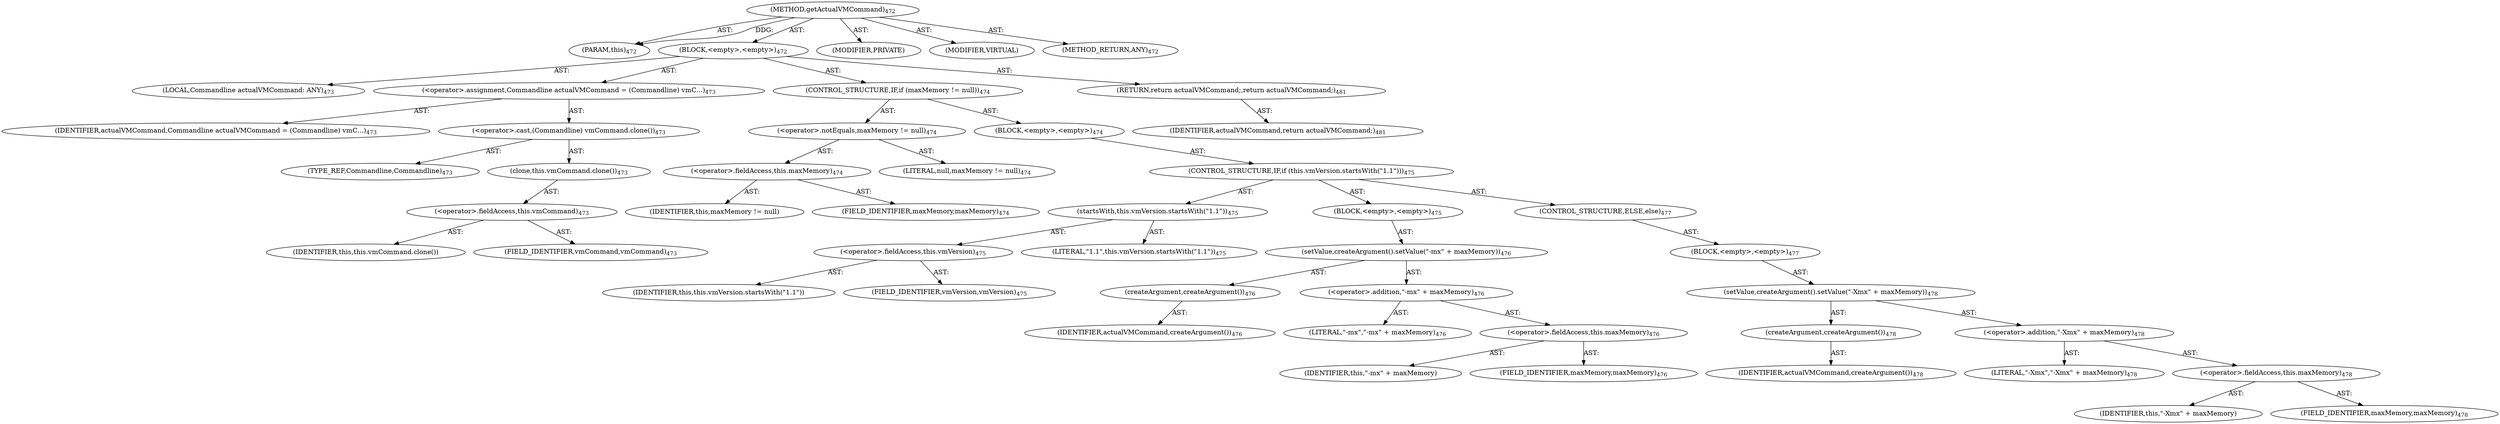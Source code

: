 digraph "getActualVMCommand" {  
"111669149727" [label = <(METHOD,getActualVMCommand)<SUB>472</SUB>> ]
"115964117038" [label = <(PARAM,this)<SUB>472</SUB>> ]
"25769803833" [label = <(BLOCK,&lt;empty&gt;,&lt;empty&gt;)<SUB>472</SUB>> ]
"94489280535" [label = <(LOCAL,Commandline actualVMCommand: ANY)<SUB>473</SUB>> ]
"30064771306" [label = <(&lt;operator&gt;.assignment,Commandline actualVMCommand = (Commandline) vmC...)<SUB>473</SUB>> ]
"68719476921" [label = <(IDENTIFIER,actualVMCommand,Commandline actualVMCommand = (Commandline) vmC...)<SUB>473</SUB>> ]
"30064771307" [label = <(&lt;operator&gt;.cast,(Commandline) vmCommand.clone())<SUB>473</SUB>> ]
"180388626440" [label = <(TYPE_REF,Commandline,Commandline)<SUB>473</SUB>> ]
"30064771308" [label = <(clone,this.vmCommand.clone())<SUB>473</SUB>> ]
"30064771309" [label = <(&lt;operator&gt;.fieldAccess,this.vmCommand)<SUB>473</SUB>> ]
"68719476922" [label = <(IDENTIFIER,this,this.vmCommand.clone())> ]
"55834574905" [label = <(FIELD_IDENTIFIER,vmCommand,vmCommand)<SUB>473</SUB>> ]
"47244640279" [label = <(CONTROL_STRUCTURE,IF,if (maxMemory != null))<SUB>474</SUB>> ]
"30064771310" [label = <(&lt;operator&gt;.notEquals,maxMemory != null)<SUB>474</SUB>> ]
"30064771311" [label = <(&lt;operator&gt;.fieldAccess,this.maxMemory)<SUB>474</SUB>> ]
"68719476923" [label = <(IDENTIFIER,this,maxMemory != null)> ]
"55834574906" [label = <(FIELD_IDENTIFIER,maxMemory,maxMemory)<SUB>474</SUB>> ]
"90194313250" [label = <(LITERAL,null,maxMemory != null)<SUB>474</SUB>> ]
"25769803834" [label = <(BLOCK,&lt;empty&gt;,&lt;empty&gt;)<SUB>474</SUB>> ]
"47244640280" [label = <(CONTROL_STRUCTURE,IF,if (this.vmVersion.startsWith(&quot;1.1&quot;)))<SUB>475</SUB>> ]
"30064771312" [label = <(startsWith,this.vmVersion.startsWith(&quot;1.1&quot;))<SUB>475</SUB>> ]
"30064771313" [label = <(&lt;operator&gt;.fieldAccess,this.vmVersion)<SUB>475</SUB>> ]
"68719476924" [label = <(IDENTIFIER,this,this.vmVersion.startsWith(&quot;1.1&quot;))> ]
"55834574907" [label = <(FIELD_IDENTIFIER,vmVersion,vmVersion)<SUB>475</SUB>> ]
"90194313251" [label = <(LITERAL,&quot;1.1&quot;,this.vmVersion.startsWith(&quot;1.1&quot;))<SUB>475</SUB>> ]
"25769803835" [label = <(BLOCK,&lt;empty&gt;,&lt;empty&gt;)<SUB>475</SUB>> ]
"30064771314" [label = <(setValue,createArgument().setValue(&quot;-mx&quot; + maxMemory))<SUB>476</SUB>> ]
"30064771315" [label = <(createArgument,createArgument())<SUB>476</SUB>> ]
"68719476925" [label = <(IDENTIFIER,actualVMCommand,createArgument())<SUB>476</SUB>> ]
"30064771316" [label = <(&lt;operator&gt;.addition,&quot;-mx&quot; + maxMemory)<SUB>476</SUB>> ]
"90194313252" [label = <(LITERAL,&quot;-mx&quot;,&quot;-mx&quot; + maxMemory)<SUB>476</SUB>> ]
"30064771317" [label = <(&lt;operator&gt;.fieldAccess,this.maxMemory)<SUB>476</SUB>> ]
"68719476926" [label = <(IDENTIFIER,this,&quot;-mx&quot; + maxMemory)> ]
"55834574908" [label = <(FIELD_IDENTIFIER,maxMemory,maxMemory)<SUB>476</SUB>> ]
"47244640281" [label = <(CONTROL_STRUCTURE,ELSE,else)<SUB>477</SUB>> ]
"25769803836" [label = <(BLOCK,&lt;empty&gt;,&lt;empty&gt;)<SUB>477</SUB>> ]
"30064771318" [label = <(setValue,createArgument().setValue(&quot;-Xmx&quot; + maxMemory))<SUB>478</SUB>> ]
"30064771319" [label = <(createArgument,createArgument())<SUB>478</SUB>> ]
"68719476927" [label = <(IDENTIFIER,actualVMCommand,createArgument())<SUB>478</SUB>> ]
"30064771320" [label = <(&lt;operator&gt;.addition,&quot;-Xmx&quot; + maxMemory)<SUB>478</SUB>> ]
"90194313253" [label = <(LITERAL,&quot;-Xmx&quot;,&quot;-Xmx&quot; + maxMemory)<SUB>478</SUB>> ]
"30064771321" [label = <(&lt;operator&gt;.fieldAccess,this.maxMemory)<SUB>478</SUB>> ]
"68719476928" [label = <(IDENTIFIER,this,&quot;-Xmx&quot; + maxMemory)> ]
"55834574909" [label = <(FIELD_IDENTIFIER,maxMemory,maxMemory)<SUB>478</SUB>> ]
"146028888084" [label = <(RETURN,return actualVMCommand;,return actualVMCommand;)<SUB>481</SUB>> ]
"68719476929" [label = <(IDENTIFIER,actualVMCommand,return actualVMCommand;)<SUB>481</SUB>> ]
"133143986249" [label = <(MODIFIER,PRIVATE)> ]
"133143986250" [label = <(MODIFIER,VIRTUAL)> ]
"128849018911" [label = <(METHOD_RETURN,ANY)<SUB>472</SUB>> ]
  "111669149727" -> "115964117038"  [ label = "AST: "] 
  "111669149727" -> "25769803833"  [ label = "AST: "] 
  "111669149727" -> "133143986249"  [ label = "AST: "] 
  "111669149727" -> "133143986250"  [ label = "AST: "] 
  "111669149727" -> "128849018911"  [ label = "AST: "] 
  "25769803833" -> "94489280535"  [ label = "AST: "] 
  "25769803833" -> "30064771306"  [ label = "AST: "] 
  "25769803833" -> "47244640279"  [ label = "AST: "] 
  "25769803833" -> "146028888084"  [ label = "AST: "] 
  "30064771306" -> "68719476921"  [ label = "AST: "] 
  "30064771306" -> "30064771307"  [ label = "AST: "] 
  "30064771307" -> "180388626440"  [ label = "AST: "] 
  "30064771307" -> "30064771308"  [ label = "AST: "] 
  "30064771308" -> "30064771309"  [ label = "AST: "] 
  "30064771309" -> "68719476922"  [ label = "AST: "] 
  "30064771309" -> "55834574905"  [ label = "AST: "] 
  "47244640279" -> "30064771310"  [ label = "AST: "] 
  "47244640279" -> "25769803834"  [ label = "AST: "] 
  "30064771310" -> "30064771311"  [ label = "AST: "] 
  "30064771310" -> "90194313250"  [ label = "AST: "] 
  "30064771311" -> "68719476923"  [ label = "AST: "] 
  "30064771311" -> "55834574906"  [ label = "AST: "] 
  "25769803834" -> "47244640280"  [ label = "AST: "] 
  "47244640280" -> "30064771312"  [ label = "AST: "] 
  "47244640280" -> "25769803835"  [ label = "AST: "] 
  "47244640280" -> "47244640281"  [ label = "AST: "] 
  "30064771312" -> "30064771313"  [ label = "AST: "] 
  "30064771312" -> "90194313251"  [ label = "AST: "] 
  "30064771313" -> "68719476924"  [ label = "AST: "] 
  "30064771313" -> "55834574907"  [ label = "AST: "] 
  "25769803835" -> "30064771314"  [ label = "AST: "] 
  "30064771314" -> "30064771315"  [ label = "AST: "] 
  "30064771314" -> "30064771316"  [ label = "AST: "] 
  "30064771315" -> "68719476925"  [ label = "AST: "] 
  "30064771316" -> "90194313252"  [ label = "AST: "] 
  "30064771316" -> "30064771317"  [ label = "AST: "] 
  "30064771317" -> "68719476926"  [ label = "AST: "] 
  "30064771317" -> "55834574908"  [ label = "AST: "] 
  "47244640281" -> "25769803836"  [ label = "AST: "] 
  "25769803836" -> "30064771318"  [ label = "AST: "] 
  "30064771318" -> "30064771319"  [ label = "AST: "] 
  "30064771318" -> "30064771320"  [ label = "AST: "] 
  "30064771319" -> "68719476927"  [ label = "AST: "] 
  "30064771320" -> "90194313253"  [ label = "AST: "] 
  "30064771320" -> "30064771321"  [ label = "AST: "] 
  "30064771321" -> "68719476928"  [ label = "AST: "] 
  "30064771321" -> "55834574909"  [ label = "AST: "] 
  "146028888084" -> "68719476929"  [ label = "AST: "] 
  "111669149727" -> "115964117038"  [ label = "DDG: "] 
}
